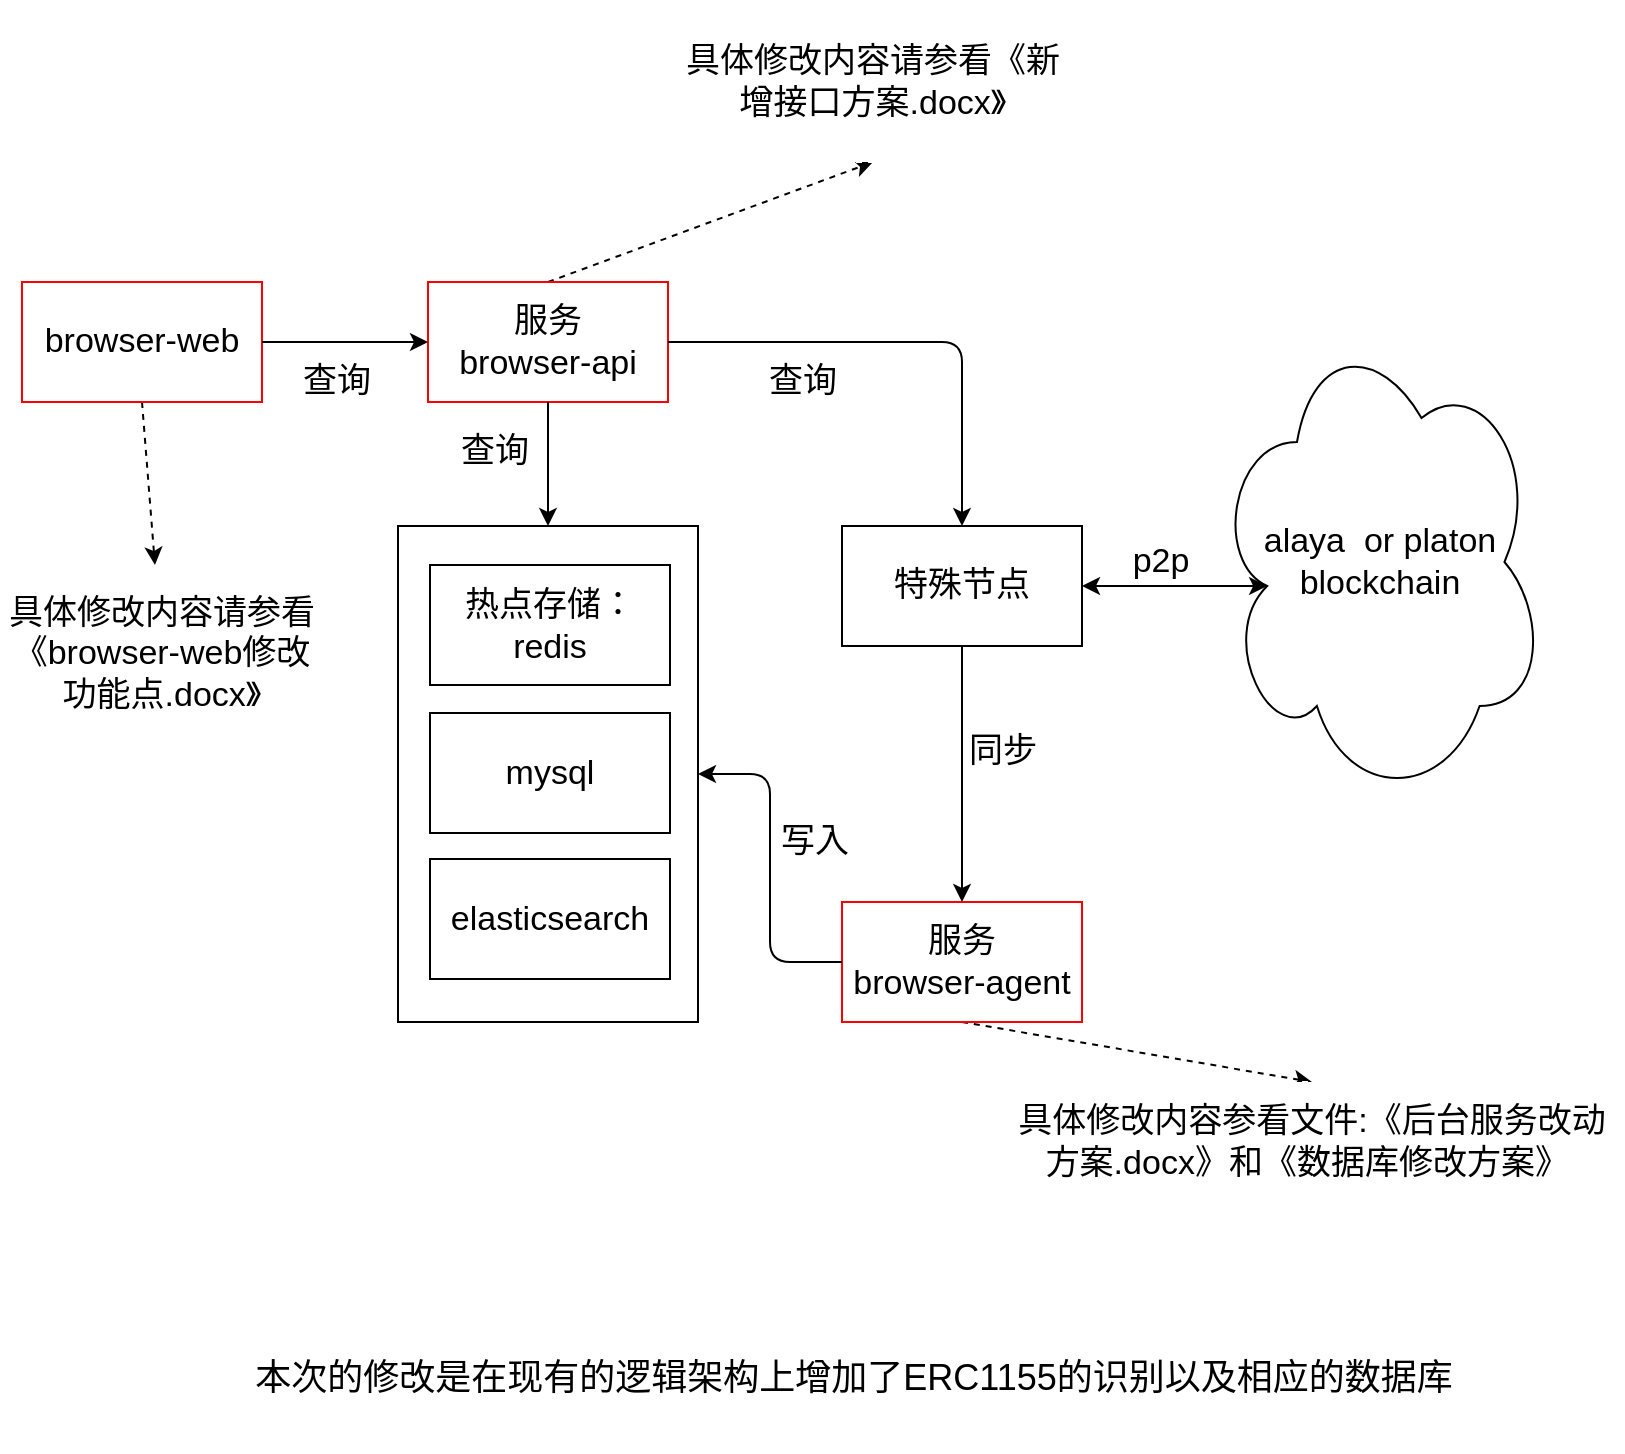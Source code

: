 <mxfile version="15.5.4" type="embed"><diagram name="logical_view" id="gOOX4G0cLXrp1_yre5Qv"><mxGraphModel dx="1258" dy="742" grid="1" gridSize="10" guides="1" tooltips="1" connect="1" arrows="1" fold="1" page="1" pageScale="1" pageWidth="827" pageHeight="1169" math="0" shadow="0"><root><mxCell id="fc_m-Gp1DQ3GTi2ffTte-0"/><mxCell id="fc_m-Gp1DQ3GTi2ffTte-1" parent="fc_m-Gp1DQ3GTi2ffTte-0"/><mxCell id="SwlYja6bmXtAv2LbIv9P-16" value="" style="rounded=0;whiteSpace=wrap;html=1;fontSize=17;" parent="fc_m-Gp1DQ3GTi2ffTte-1" vertex="1"><mxGeometry x="207" y="312" width="150" height="248" as="geometry"/></mxCell><mxCell id="7" style="edgeStyle=none;rounded=0;orthogonalLoop=1;jettySize=auto;html=1;exitX=0.5;exitY=1;exitDx=0;exitDy=0;dashed=1;" parent="fc_m-Gp1DQ3GTi2ffTte-1" source="fc_m-Gp1DQ3GTi2ffTte-3" target="1" edge="1"><mxGeometry relative="1" as="geometry"/></mxCell><mxCell id="fc_m-Gp1DQ3GTi2ffTte-3" value="browser-web" style="rounded=0;whiteSpace=wrap;html=1;fontSize=17;strokeColor=#FF0000;" parent="fc_m-Gp1DQ3GTi2ffTte-1" vertex="1"><mxGeometry x="19" y="190" width="120" height="60" as="geometry"/></mxCell><mxCell id="6" style="edgeStyle=none;rounded=0;orthogonalLoop=1;jettySize=auto;html=1;exitX=0.5;exitY=1;exitDx=0;exitDy=0;entryX=0.5;entryY=0;entryDx=0;entryDy=0;dashed=1;" parent="fc_m-Gp1DQ3GTi2ffTte-1" source="fc_m-Gp1DQ3GTi2ffTte-4" target="3" edge="1"><mxGeometry relative="1" as="geometry"/></mxCell><mxCell id="fc_m-Gp1DQ3GTi2ffTte-4" value="服务&lt;br style=&quot;font-size: 17px;&quot;&gt;browser-agent" style="rounded=0;whiteSpace=wrap;html=1;fontSize=17;strokeColor=#FF0000;" parent="fc_m-Gp1DQ3GTi2ffTte-1" vertex="1"><mxGeometry x="429" y="500" width="120" height="60" as="geometry"/></mxCell><mxCell id="10" style="edgeStyle=none;rounded=0;orthogonalLoop=1;jettySize=auto;html=1;exitX=0.5;exitY=0;exitDx=0;exitDy=0;entryX=0.5;entryY=1;entryDx=0;entryDy=0;dashed=1;fontSize=18;" parent="fc_m-Gp1DQ3GTi2ffTte-1" source="fc_m-Gp1DQ3GTi2ffTte-6" target="9" edge="1"><mxGeometry relative="1" as="geometry"/></mxCell><mxCell id="fc_m-Gp1DQ3GTi2ffTte-6" value="服务&lt;br style=&quot;font-size: 17px;&quot;&gt;browser-api" style="rounded=0;whiteSpace=wrap;html=1;fontSize=17;strokeColor=#FF0000;" parent="fc_m-Gp1DQ3GTi2ffTte-1" vertex="1"><mxGeometry x="222" y="190" width="120" height="60" as="geometry"/></mxCell><mxCell id="fc_m-Gp1DQ3GTi2ffTte-7" value="特殊节点" style="rounded=0;whiteSpace=wrap;html=1;fontSize=17;" parent="fc_m-Gp1DQ3GTi2ffTte-1" vertex="1"><mxGeometry x="429" y="312" width="120" height="60" as="geometry"/></mxCell><mxCell id="fc_m-Gp1DQ3GTi2ffTte-8" value="mysql" style="rounded=0;whiteSpace=wrap;html=1;fontSize=17;" parent="fc_m-Gp1DQ3GTi2ffTte-1" vertex="1"><mxGeometry x="223" y="405.5" width="120" height="60" as="geometry"/></mxCell><mxCell id="fc_m-Gp1DQ3GTi2ffTte-9" value="热点存储：redis" style="rounded=0;whiteSpace=wrap;html=1;fontSize=17;" parent="fc_m-Gp1DQ3GTi2ffTte-1" vertex="1"><mxGeometry x="223" y="331.5" width="120" height="60" as="geometry"/></mxCell><mxCell id="fc_m-Gp1DQ3GTi2ffTte-17" value="" style="endArrow=classic;html=1;exitX=1;exitY=0.5;exitDx=0;exitDy=0;entryX=0;entryY=0.5;entryDx=0;entryDy=0;fontSize=17;" parent="fc_m-Gp1DQ3GTi2ffTte-1" source="fc_m-Gp1DQ3GTi2ffTte-3" target="fc_m-Gp1DQ3GTi2ffTte-6" edge="1"><mxGeometry width="50" height="50" relative="1" as="geometry"><mxPoint x="89" y="570" as="sourcePoint"/><mxPoint x="339" y="270" as="targetPoint"/></mxGeometry></mxCell><mxCell id="fc_m-Gp1DQ3GTi2ffTte-20" value="查询" style="text;html=1;resizable=0;points=[];align=center;verticalAlign=middle;labelBackgroundColor=#ffffff;fontSize=17;" parent="fc_m-Gp1DQ3GTi2ffTte-17" vertex="1" connectable="0"><mxGeometry x="-0.174" y="-1" relative="1" as="geometry"><mxPoint x="2" y="19" as="offset"/></mxGeometry></mxCell><mxCell id="fc_m-Gp1DQ3GTi2ffTte-21" value="" style="endArrow=classic;html=1;exitX=0.5;exitY=1;exitDx=0;exitDy=0;entryX=0.5;entryY=0;entryDx=0;entryDy=0;edgeStyle=orthogonalEdgeStyle;fontSize=17;" parent="fc_m-Gp1DQ3GTi2ffTte-1" source="fc_m-Gp1DQ3GTi2ffTte-7" target="fc_m-Gp1DQ3GTi2ffTte-4" edge="1"><mxGeometry width="50" height="50" relative="1" as="geometry"><mxPoint x="369" y="570" as="sourcePoint"/><mxPoint x="379" y="520" as="targetPoint"/></mxGeometry></mxCell><mxCell id="fc_m-Gp1DQ3GTi2ffTte-22" value="同步" style="text;html=1;resizable=0;points=[];align=center;verticalAlign=middle;labelBackgroundColor=#ffffff;fontSize=17;" parent="fc_m-Gp1DQ3GTi2ffTte-21" vertex="1" connectable="0"><mxGeometry x="-0.183" y="-3" relative="1" as="geometry"><mxPoint x="23" as="offset"/></mxGeometry></mxCell><mxCell id="SwlYja6bmXtAv2LbIv9P-0" value="" style="endArrow=classic;html=1;exitX=0;exitY=0.5;exitDx=0;exitDy=0;edgeStyle=orthogonalEdgeStyle;fontSize=17;entryX=1;entryY=0.5;entryDx=0;entryDy=0;" parent="fc_m-Gp1DQ3GTi2ffTte-1" source="fc_m-Gp1DQ3GTi2ffTte-4" target="SwlYja6bmXtAv2LbIv9P-16" edge="1"><mxGeometry width="50" height="50" relative="1" as="geometry"><mxPoint x="592" y="470" as="sourcePoint"/><mxPoint x="357" y="498" as="targetPoint"/></mxGeometry></mxCell><mxCell id="SwlYja6bmXtAv2LbIv9P-19" value="写入" style="text;html=1;resizable=0;points=[];align=center;verticalAlign=middle;labelBackgroundColor=#ffffff;fontSize=17;" parent="SwlYja6bmXtAv2LbIv9P-0" vertex="1" connectable="0"><mxGeometry x="0.133" y="-5" relative="1" as="geometry"><mxPoint x="17" y="-2.5" as="offset"/></mxGeometry></mxCell><mxCell id="SwlYja6bmXtAv2LbIv9P-6" value="" style="endArrow=classic;html=1;exitX=0.5;exitY=1;exitDx=0;exitDy=0;edgeStyle=orthogonalEdgeStyle;entryX=0.5;entryY=0;entryDx=0;entryDy=0;fontSize=17;" parent="fc_m-Gp1DQ3GTi2ffTte-1" source="fc_m-Gp1DQ3GTi2ffTte-6" target="SwlYja6bmXtAv2LbIv9P-16" edge="1"><mxGeometry width="50" height="50" relative="1" as="geometry"><mxPoint x="427" y="260" as="sourcePoint"/><mxPoint x="767" y="330" as="targetPoint"/></mxGeometry></mxCell><mxCell id="SwlYja6bmXtAv2LbIv9P-7" value="查询" style="text;html=1;resizable=0;points=[];align=center;verticalAlign=middle;labelBackgroundColor=#ffffff;fontSize=17;" parent="SwlYja6bmXtAv2LbIv9P-6" vertex="1" connectable="0"><mxGeometry x="-0.174" y="-1" relative="1" as="geometry"><mxPoint x="-26" y="-1" as="offset"/></mxGeometry></mxCell><mxCell id="SwlYja6bmXtAv2LbIv9P-12" value="" style="endArrow=classic;html=1;exitX=1;exitY=0.5;exitDx=0;exitDy=0;edgeStyle=orthogonalEdgeStyle;entryX=0.5;entryY=0;entryDx=0;entryDy=0;fontSize=17;" parent="fc_m-Gp1DQ3GTi2ffTte-1" source="fc_m-Gp1DQ3GTi2ffTte-6" target="fc_m-Gp1DQ3GTi2ffTte-7" edge="1"><mxGeometry width="50" height="50" relative="1" as="geometry"><mxPoint x="292" y="640" as="sourcePoint"/><mxPoint x="292" y="480" as="targetPoint"/></mxGeometry></mxCell><mxCell id="SwlYja6bmXtAv2LbIv9P-13" value="查询" style="text;html=1;resizable=0;points=[];align=center;verticalAlign=middle;labelBackgroundColor=#ffffff;fontSize=17;" parent="SwlYja6bmXtAv2LbIv9P-12" vertex="1" connectable="0"><mxGeometry x="0.18" y="1" relative="1" as="geometry"><mxPoint x="-74" y="21" as="offset"/></mxGeometry></mxCell><mxCell id="7MQkZH9lYIZDU4Ub7Tr6-2" value="elasticsearch" style="rounded=0;whiteSpace=wrap;html=1;fontSize=17;" parent="fc_m-Gp1DQ3GTi2ffTte-1" vertex="1"><mxGeometry x="223" y="478.5" width="120" height="60" as="geometry"/></mxCell><mxCell id="tnfj5mynWAeeGFpyN0lF-0" value="alaya&amp;nbsp; or platon&lt;br style=&quot;font-size: 17px;&quot;&gt;blockchain" style="ellipse;shape=cloud;whiteSpace=wrap;html=1;fontSize=17;" parent="fc_m-Gp1DQ3GTi2ffTte-1" vertex="1"><mxGeometry x="615" y="210" width="166" height="240" as="geometry"/></mxCell><mxCell id="tnfj5mynWAeeGFpyN0lF-1" value="" style="endArrow=classic;startArrow=classic;html=1;exitX=1;exitY=0.5;exitDx=0;exitDy=0;entryX=0.16;entryY=0.55;entryDx=0;entryDy=0;entryPerimeter=0;fontSize=17;" parent="fc_m-Gp1DQ3GTi2ffTte-1" source="fc_m-Gp1DQ3GTi2ffTte-7" target="tnfj5mynWAeeGFpyN0lF-0" edge="1"><mxGeometry width="50" height="50" relative="1" as="geometry"><mxPoint x="559" y="440" as="sourcePoint"/><mxPoint x="609" y="390" as="targetPoint"/></mxGeometry></mxCell><mxCell id="tnfj5mynWAeeGFpyN0lF-2" value="p2p" style="edgeLabel;html=1;align=center;verticalAlign=middle;resizable=0;points=[];fontSize=17;" parent="tnfj5mynWAeeGFpyN0lF-1" vertex="1" connectable="0"><mxGeometry x="0.269" y="1" relative="1" as="geometry"><mxPoint x="-20" y="-11" as="offset"/></mxGeometry></mxCell><mxCell id="1" value="具体修改内容请参看《browser-web修改功能点.docx》" style="rounded=0;whiteSpace=wrap;html=1;fontSize=17;strokeColor=#FFFFFF;dashed=1;" parent="fc_m-Gp1DQ3GTi2ffTte-1" vertex="1"><mxGeometry x="9" y="331.5" width="160" height="88.5" as="geometry"/></mxCell><mxCell id="3" value="具体修改内容参看文件:《后台服务改动方案.docx》和《数据库修改方案》&amp;nbsp;" style="rounded=0;whiteSpace=wrap;html=1;fontSize=17;strokeColor=#FFFFFF;dashed=1;" parent="fc_m-Gp1DQ3GTi2ffTte-1" vertex="1"><mxGeometry x="509" y="590" width="310" height="60" as="geometry"/></mxCell><mxCell id="8" value="&lt;font style=&quot;font-size: 18px&quot;&gt;本次的修改是在现有的逻辑架构上增加了ERC1155的识别以及相应的数据库&lt;/font&gt;" style="rounded=0;whiteSpace=wrap;html=1;dashed=1;strokeColor=none;fillColor=none;" parent="fc_m-Gp1DQ3GTi2ffTte-1" vertex="1"><mxGeometry x="110" y="700" width="650" height="75" as="geometry"/></mxCell><mxCell id="9" value="具体修改内容请参看《新增接口方案.docx》" style="rounded=0;whiteSpace=wrap;html=1;fontSize=17;strokeColor=#FFFFFF;dashed=1;" parent="fc_m-Gp1DQ3GTi2ffTte-1" vertex="1"><mxGeometry x="349" y="50" width="191" height="80" as="geometry"/></mxCell></root></mxGraphModel></diagram></mxfile>